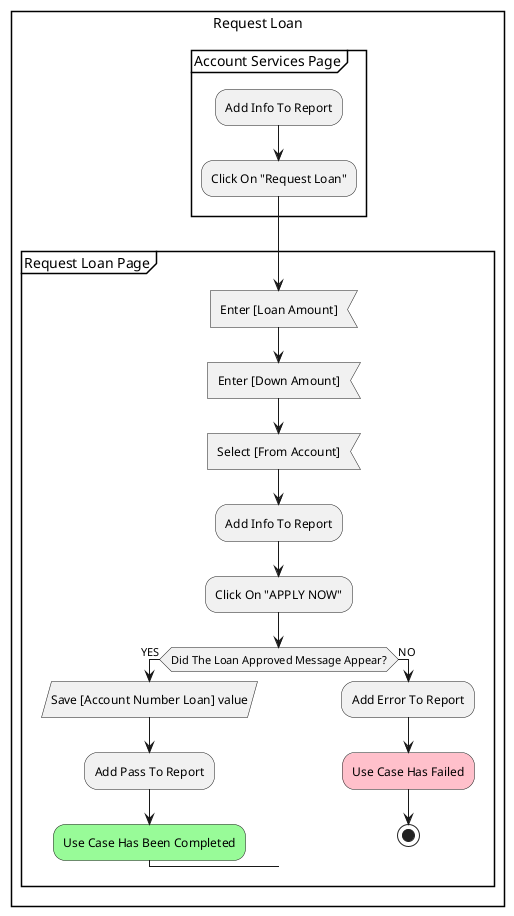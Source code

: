 @startuml REQUEST_LOAN_E2E
rectangle "Request Loan" {
    partition "Account Services Page" {
        :Add Info To Report;
        :Click On "Request Loan";
    }
    partition "Request Loan Page" {
        :Enter [Loan Amount]; <<input>>
        :Enter [Down Amount]; <<input>>
        :Select [From Account]; <<input>>
        :Add Info To Report;
        :Click On "APPLY NOW";
        if (Did The Loan Approved Message Appear?) then (YES)
            :Save [Account Number Loan] value; <<save>>
            :Add Pass To Report;
            #palegreen:Use Case Has Been Completed;
        else (NO)
            :Add Error To Report;
            #pink:Use Case Has Failed;
            stop
        endif
    }
}
@enduml
